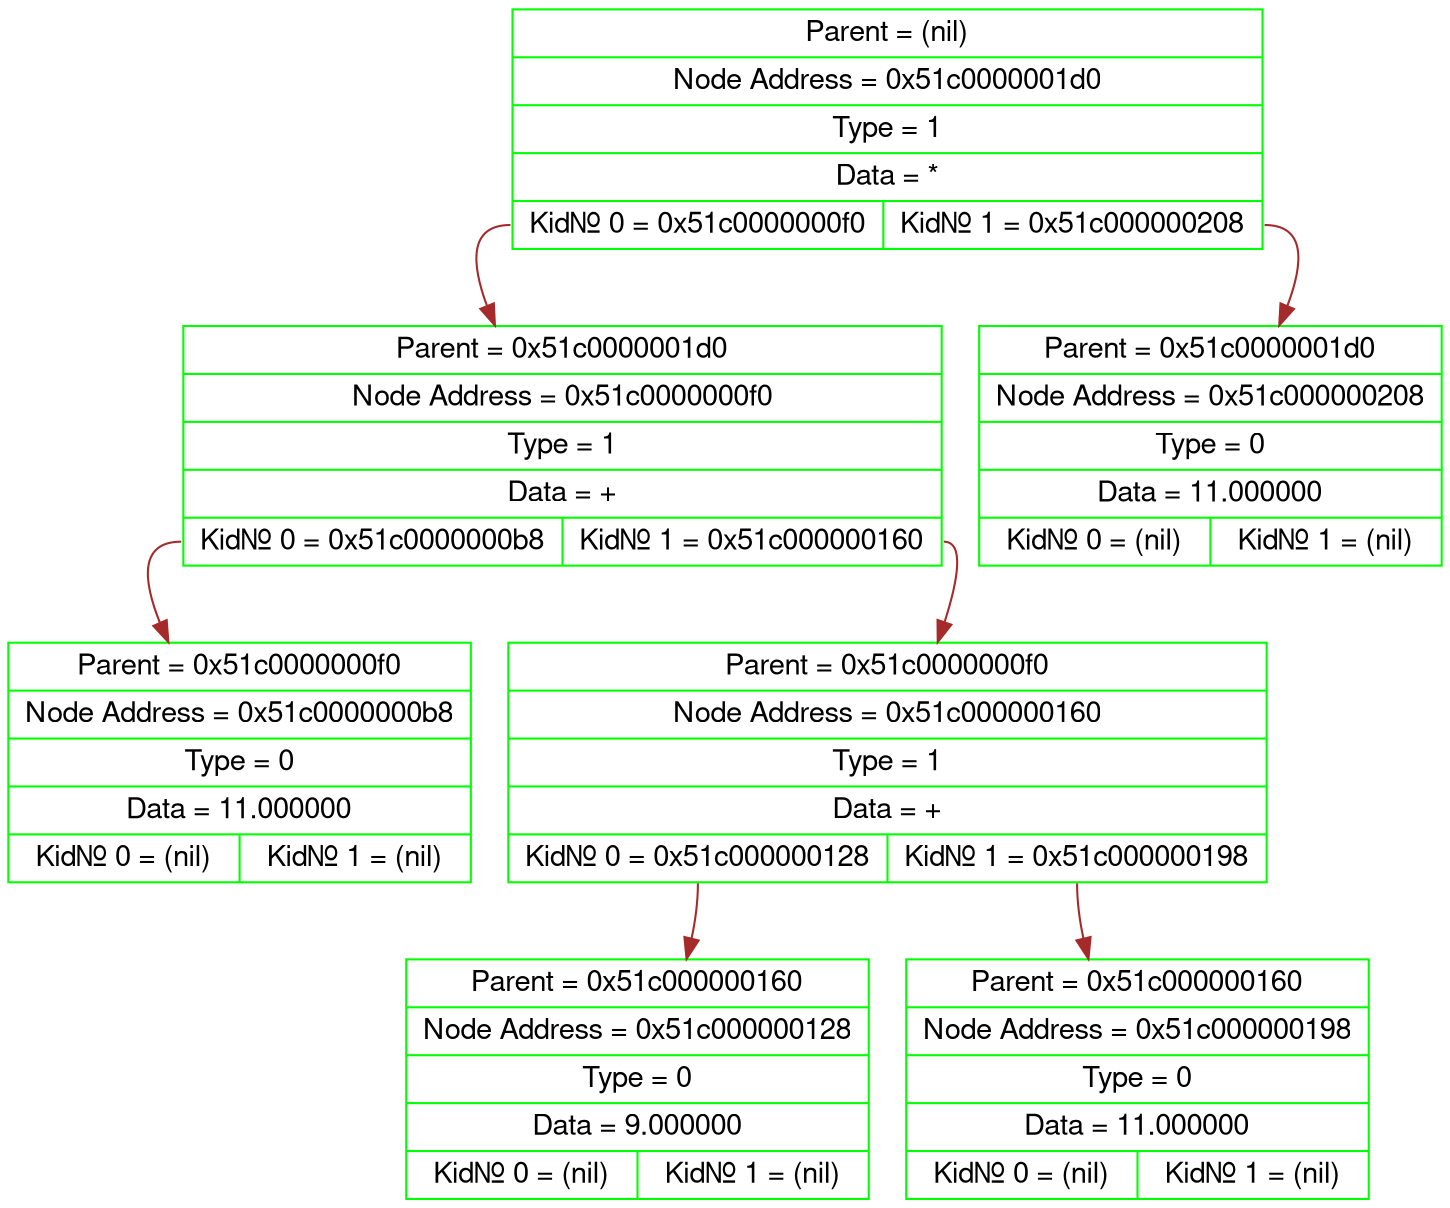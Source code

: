 digraph g {
fontname="Helvetica,Arial,sans-serif"node [fontname="Helvetica,Arial,sans-serif", color = "green"]
graph [
rankdir = "TB"
];
node [
fontisze = "16"
shape = "ellipse"
];
"node1" [
rank = 1
"label" = "{<parent> Parent = (nil)|<adr> Node Address =  0x51c0000001d0| <type> Type = 1|<f0> Data = *|{<f2> Kid№ 0 = 0x51c0000000f0 |<f3> Kid№ 1 = 0x51c000000208 }}"
shape = "record"
];
node1: <f2> -> node2[color = "brown"];
"node2" [
rank = 2
"label" = "{<parent> Parent = 0x51c0000001d0|<adr> Node Address =  0x51c0000000f0| <type> Type = 1|<f0> Data = +|{<f2> Kid№ 0 = 0x51c0000000b8 |<f3> Kid№ 1 = 0x51c000000160 }}"
shape = "record"
];
node2: <f2> -> node3[color = "brown"];
"node3" [
rank = 3
"label" = "{<parent> Parent = 0x51c0000000f0|<adr> Node Address =  0x51c0000000b8| <type> Type = 0|<f0> Data = 11.000000|{<f2> Kid№ 0 = (nil) |<f3> Kid№ 1 = (nil) }}"
shape = "record"
];
node2: <f3> -> node4[color = "brown"];
"node4" [
rank = 3
"label" = "{<parent> Parent = 0x51c0000000f0|<adr> Node Address =  0x51c000000160| <type> Type = 1|<f0> Data = +|{<f2> Kid№ 0 = 0x51c000000128 |<f3> Kid№ 1 = 0x51c000000198 }}"
shape = "record"
];
node4: <f2> -> node5[color = "brown"];
"node5" [
rank = 4
"label" = "{<parent> Parent = 0x51c000000160|<adr> Node Address =  0x51c000000128| <type> Type = 0|<f0> Data = 9.000000|{<f2> Kid№ 0 = (nil) |<f3> Kid№ 1 = (nil) }}"
shape = "record"
];
node4: <f3> -> node6[color = "brown"];
"node6" [
rank = 4
"label" = "{<parent> Parent = 0x51c000000160|<adr> Node Address =  0x51c000000198| <type> Type = 0|<f0> Data = 11.000000|{<f2> Kid№ 0 = (nil) |<f3> Kid№ 1 = (nil) }}"
shape = "record"
];
node1: <f3> -> node7[color = "brown"];
"node7" [
rank = 2
"label" = "{<parent> Parent = 0x51c0000001d0|<adr> Node Address =  0x51c000000208| <type> Type = 0|<f0> Data = 11.000000|{<f2> Kid№ 0 = (nil) |<f3> Kid№ 1 = (nil) }}"
shape = "record"
];
}